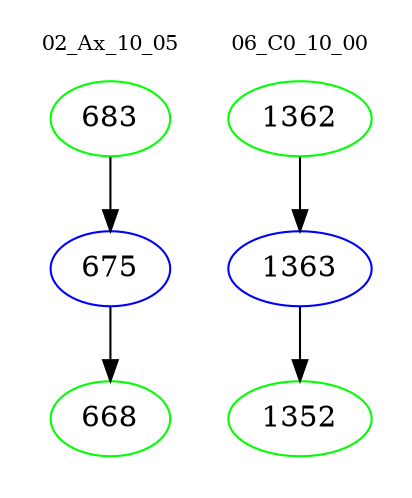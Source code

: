 digraph{
subgraph cluster_0 {
color = white
label = "02_Ax_10_05";
fontsize=10;
T0_683 [label="683", color="green"]
T0_683 -> T0_675 [color="black"]
T0_675 [label="675", color="blue"]
T0_675 -> T0_668 [color="black"]
T0_668 [label="668", color="green"]
}
subgraph cluster_1 {
color = white
label = "06_C0_10_00";
fontsize=10;
T1_1362 [label="1362", color="green"]
T1_1362 -> T1_1363 [color="black"]
T1_1363 [label="1363", color="blue"]
T1_1363 -> T1_1352 [color="black"]
T1_1352 [label="1352", color="green"]
}
}
